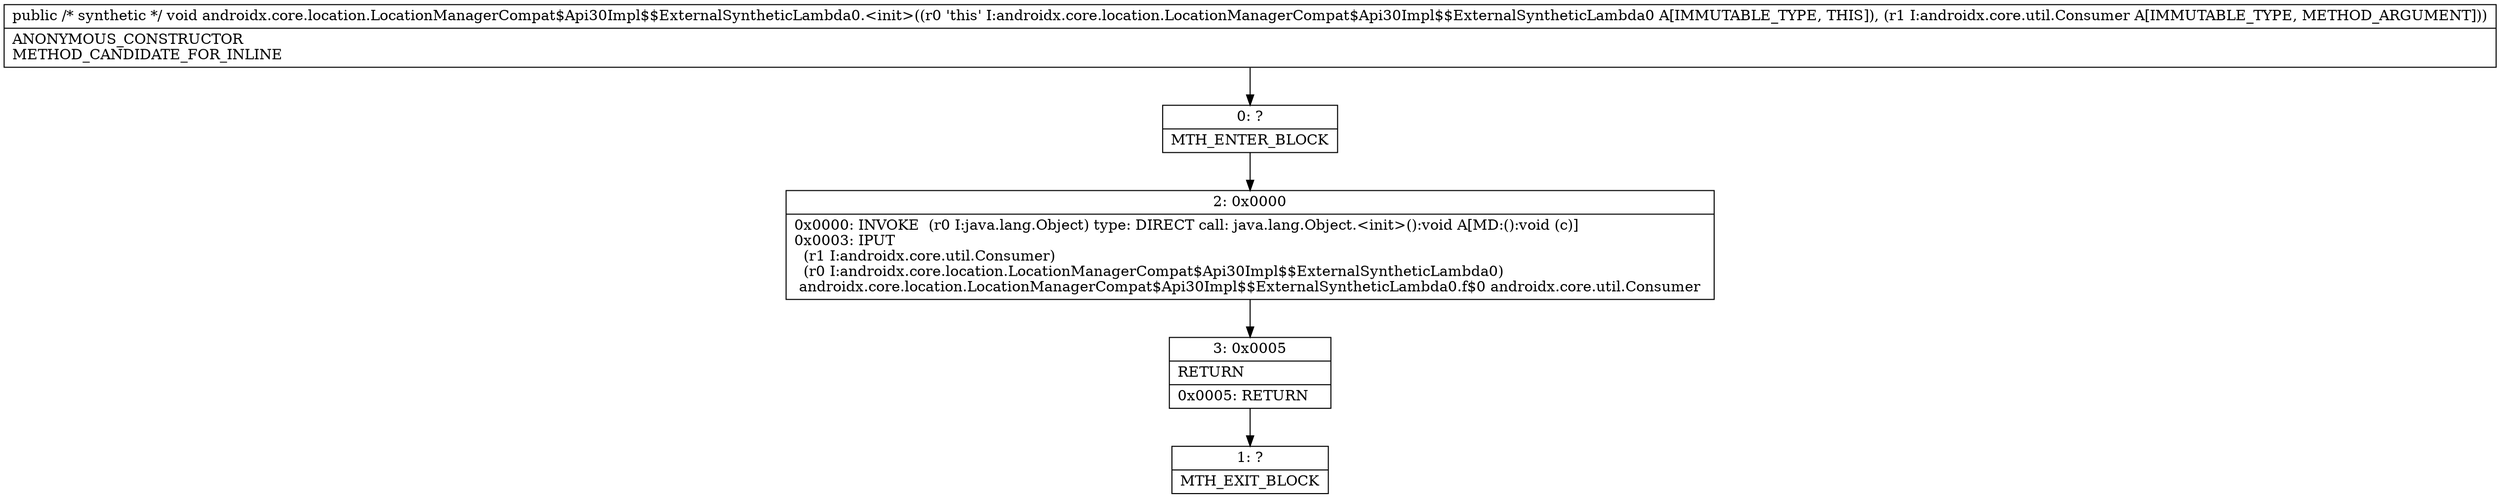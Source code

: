 digraph "CFG forandroidx.core.location.LocationManagerCompat$Api30Impl$$ExternalSyntheticLambda0.\<init\>(Landroidx\/core\/util\/Consumer;)V" {
Node_0 [shape=record,label="{0\:\ ?|MTH_ENTER_BLOCK\l}"];
Node_2 [shape=record,label="{2\:\ 0x0000|0x0000: INVOKE  (r0 I:java.lang.Object) type: DIRECT call: java.lang.Object.\<init\>():void A[MD:():void (c)]\l0x0003: IPUT  \l  (r1 I:androidx.core.util.Consumer)\l  (r0 I:androidx.core.location.LocationManagerCompat$Api30Impl$$ExternalSyntheticLambda0)\l androidx.core.location.LocationManagerCompat$Api30Impl$$ExternalSyntheticLambda0.f$0 androidx.core.util.Consumer \l}"];
Node_3 [shape=record,label="{3\:\ 0x0005|RETURN\l|0x0005: RETURN   \l}"];
Node_1 [shape=record,label="{1\:\ ?|MTH_EXIT_BLOCK\l}"];
MethodNode[shape=record,label="{public \/* synthetic *\/ void androidx.core.location.LocationManagerCompat$Api30Impl$$ExternalSyntheticLambda0.\<init\>((r0 'this' I:androidx.core.location.LocationManagerCompat$Api30Impl$$ExternalSyntheticLambda0 A[IMMUTABLE_TYPE, THIS]), (r1 I:androidx.core.util.Consumer A[IMMUTABLE_TYPE, METHOD_ARGUMENT]))  | ANONYMOUS_CONSTRUCTOR\lMETHOD_CANDIDATE_FOR_INLINE\l}"];
MethodNode -> Node_0;Node_0 -> Node_2;
Node_2 -> Node_3;
Node_3 -> Node_1;
}


